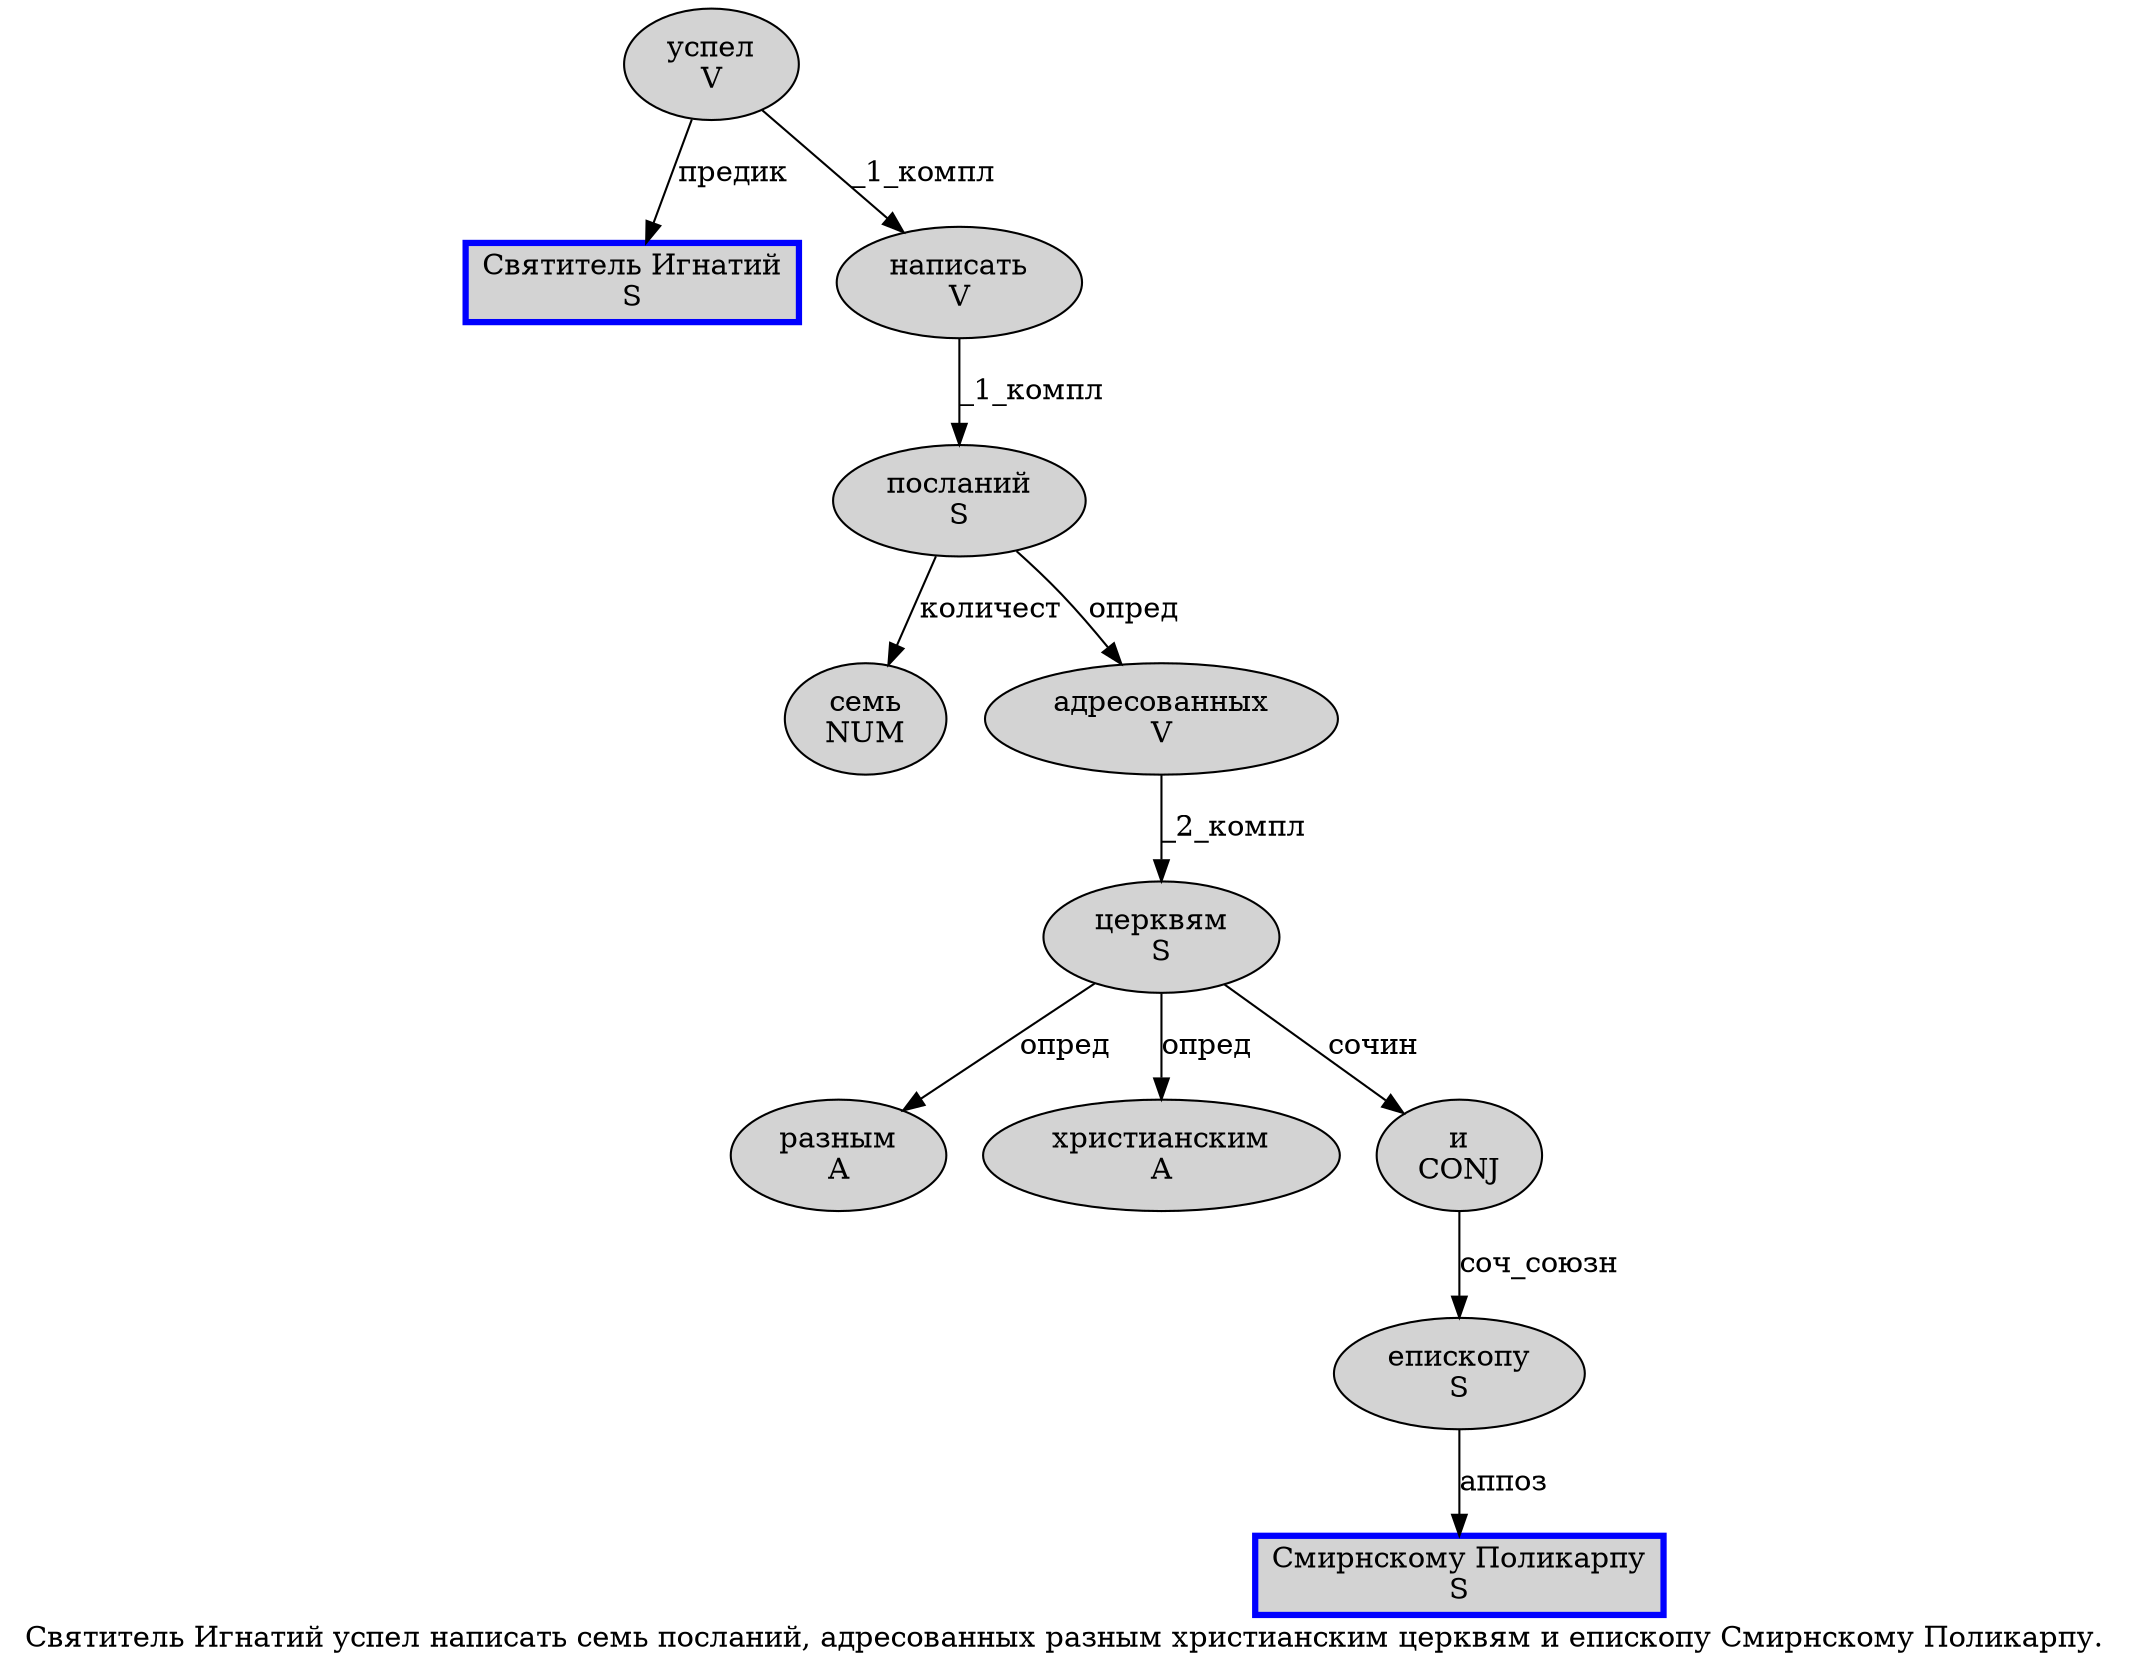 digraph SENTENCE_385 {
	graph [label="Святитель Игнатий успел написать семь посланий, адресованных разным христианским церквям и епископу Смирнскому Поликарпу."]
	node [style=filled]
		0 [label="Святитель Игнатий
S" color=blue fillcolor=lightgray penwidth=3 shape=box]
		1 [label="успел
V" color="" fillcolor=lightgray penwidth=1 shape=ellipse]
		2 [label="написать
V" color="" fillcolor=lightgray penwidth=1 shape=ellipse]
		3 [label="семь
NUM" color="" fillcolor=lightgray penwidth=1 shape=ellipse]
		4 [label="посланий
S" color="" fillcolor=lightgray penwidth=1 shape=ellipse]
		6 [label="адресованных
V" color="" fillcolor=lightgray penwidth=1 shape=ellipse]
		7 [label="разным
A" color="" fillcolor=lightgray penwidth=1 shape=ellipse]
		8 [label="христианским
A" color="" fillcolor=lightgray penwidth=1 shape=ellipse]
		9 [label="церквям
S" color="" fillcolor=lightgray penwidth=1 shape=ellipse]
		10 [label="и
CONJ" color="" fillcolor=lightgray penwidth=1 shape=ellipse]
		11 [label="епископу
S" color="" fillcolor=lightgray penwidth=1 shape=ellipse]
		12 [label="Смирнскому Поликарпу
S" color=blue fillcolor=lightgray penwidth=3 shape=box]
			1 -> 0 [label="предик"]
			1 -> 2 [label="_1_компл"]
			4 -> 3 [label="количест"]
			4 -> 6 [label="опред"]
			10 -> 11 [label="соч_союзн"]
			6 -> 9 [label="_2_компл"]
			11 -> 12 [label="аппоз"]
			9 -> 7 [label="опред"]
			9 -> 8 [label="опред"]
			9 -> 10 [label="сочин"]
			2 -> 4 [label="_1_компл"]
}